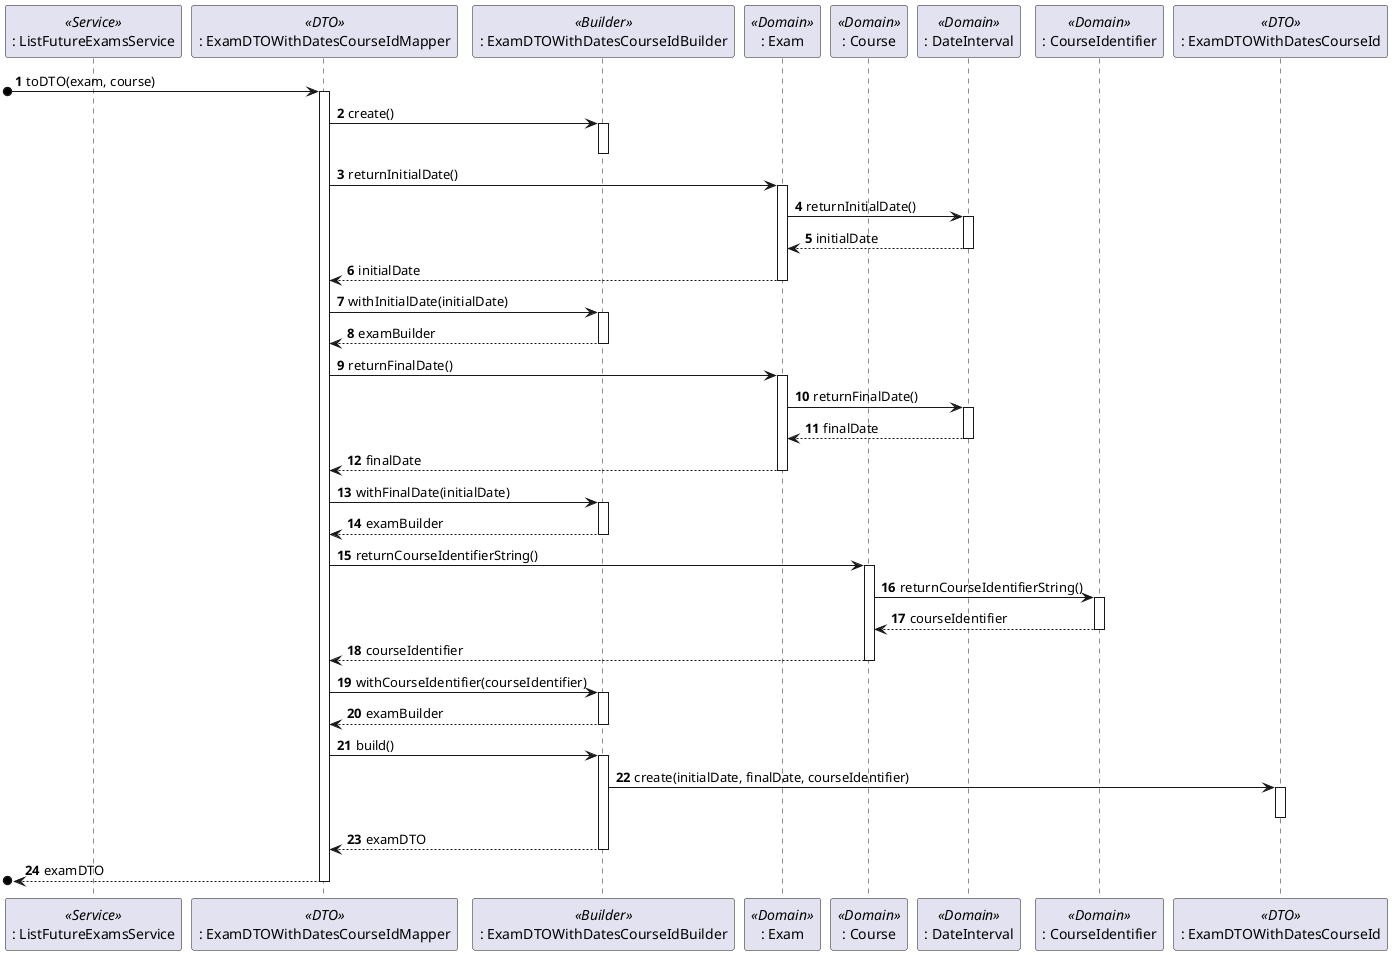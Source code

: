 @startuml
autonumber


participant ": ListFutureExamsService" as FESS <<Service>>

participant ": ExamDTOWithDatesCourseIdMapper" as EM <<DTO>>
participant ": ExamDTOWithDatesCourseIdBuilder" as EB <<Builder>>
participant ": Exam" as E <<Domain>>
participant ": Course" as C <<Domain>>
participant ": DateInterval" as DI <<Domain>>
participant ": CourseIdentifier" as CI <<Domain>>
participant ": ExamDTOWithDatesCourseId" as EDTO <<DTO>>

[o-> EM : toDTO(exam, course)
activate EM
EM -> EB : create()
activate EB
deactivate EB
EM -> E : returnInitialDate()
activate E
E -> DI : returnInitialDate()
activate DI
DI --> E : initialDate
deactivate DI
E --> EM : initialDate
deactivate E
EM -> EB : withInitialDate(initialDate)
activate EB
EB --> EM : examBuilder
deactivate EB
EM -> E : returnFinalDate()
activate E
E -> DI : returnFinalDate()
activate DI
DI --> E : finalDate
deactivate DI
E --> EM : finalDate
deactivate E
EM -> EB : withFinalDate(initialDate)
activate EB
EB --> EM : examBuilder
deactivate EB
EM -> C : returnCourseIdentifierString()
activate C
C -> CI : returnCourseIdentifierString()
activate CI
CI --> C : courseIdentifier
deactivate CI
C --> EM : courseIdentifier
deactivate C
EM -> EB : withCourseIdentifier(courseIdentifier)
activate EB
EB --> EM : examBuilder
deactivate EB
EM -> EB : build()
activate EB
EB -> EDTO : create(initialDate, finalDate, courseIdentifier)
activate EDTO
deactivate EDTO
EB --> EM : examDTO
deactivate EB
EM -->o[ : examDTO
deactivate EM
@enduml